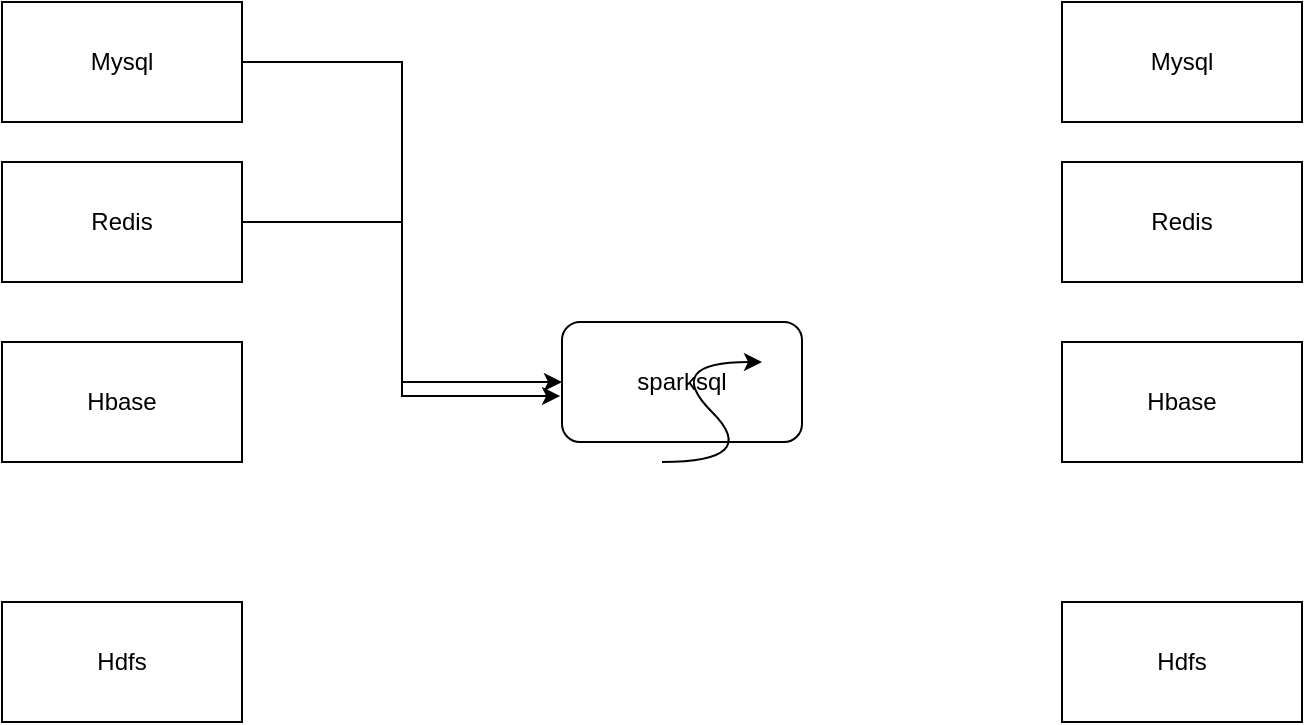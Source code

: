 <mxfile version="20.0.4" type="github">
  <diagram id="9Q9guQv3Zir-tEcufcm9" name="Page-1">
    <mxGraphModel dx="946" dy="471" grid="1" gridSize="10" guides="1" tooltips="1" connect="1" arrows="1" fold="1" page="1" pageScale="1" pageWidth="827" pageHeight="1169" math="0" shadow="0">
      <root>
        <mxCell id="0" />
        <mxCell id="1" parent="0" />
        <mxCell id="KTUKyBTjFq6tl0L8AwSk-1" value="Hbase" style="rounded=0;whiteSpace=wrap;html=1;" vertex="1" parent="1">
          <mxGeometry x="60" y="200" width="120" height="60" as="geometry" />
        </mxCell>
        <mxCell id="KTUKyBTjFq6tl0L8AwSk-12" style="edgeStyle=orthogonalEdgeStyle;rounded=0;orthogonalLoop=1;jettySize=auto;html=1;exitX=1;exitY=0.5;exitDx=0;exitDy=0;entryX=-0.008;entryY=0.617;entryDx=0;entryDy=0;entryPerimeter=0;" edge="1" parent="1" source="KTUKyBTjFq6tl0L8AwSk-2" target="KTUKyBTjFq6tl0L8AwSk-5">
          <mxGeometry relative="1" as="geometry" />
        </mxCell>
        <mxCell id="KTUKyBTjFq6tl0L8AwSk-2" value="Redis" style="rounded=0;whiteSpace=wrap;html=1;" vertex="1" parent="1">
          <mxGeometry x="60" y="110" width="120" height="60" as="geometry" />
        </mxCell>
        <mxCell id="KTUKyBTjFq6tl0L8AwSk-11" style="edgeStyle=orthogonalEdgeStyle;rounded=0;orthogonalLoop=1;jettySize=auto;html=1;exitX=1;exitY=0.5;exitDx=0;exitDy=0;entryX=0;entryY=0.5;entryDx=0;entryDy=0;" edge="1" parent="1" source="KTUKyBTjFq6tl0L8AwSk-3" target="KTUKyBTjFq6tl0L8AwSk-5">
          <mxGeometry relative="1" as="geometry" />
        </mxCell>
        <mxCell id="KTUKyBTjFq6tl0L8AwSk-3" value="Mysql" style="rounded=0;whiteSpace=wrap;html=1;" vertex="1" parent="1">
          <mxGeometry x="60" y="30" width="120" height="60" as="geometry" />
        </mxCell>
        <mxCell id="KTUKyBTjFq6tl0L8AwSk-4" value="Hdfs" style="rounded=0;whiteSpace=wrap;html=1;" vertex="1" parent="1">
          <mxGeometry x="60" y="330" width="120" height="60" as="geometry" />
        </mxCell>
        <mxCell id="KTUKyBTjFq6tl0L8AwSk-5" value="sparksql" style="rounded=1;whiteSpace=wrap;html=1;" vertex="1" parent="1">
          <mxGeometry x="340" y="190" width="120" height="60" as="geometry" />
        </mxCell>
        <mxCell id="KTUKyBTjFq6tl0L8AwSk-6" value="Hbase" style="rounded=0;whiteSpace=wrap;html=1;" vertex="1" parent="1">
          <mxGeometry x="590" y="200" width="120" height="60" as="geometry" />
        </mxCell>
        <mxCell id="KTUKyBTjFq6tl0L8AwSk-7" value="Redis" style="rounded=0;whiteSpace=wrap;html=1;" vertex="1" parent="1">
          <mxGeometry x="590" y="110" width="120" height="60" as="geometry" />
        </mxCell>
        <mxCell id="KTUKyBTjFq6tl0L8AwSk-8" value="Mysql" style="rounded=0;whiteSpace=wrap;html=1;" vertex="1" parent="1">
          <mxGeometry x="590" y="30" width="120" height="60" as="geometry" />
        </mxCell>
        <mxCell id="KTUKyBTjFq6tl0L8AwSk-9" value="Hdfs" style="rounded=0;whiteSpace=wrap;html=1;" vertex="1" parent="1">
          <mxGeometry x="590" y="330" width="120" height="60" as="geometry" />
        </mxCell>
        <mxCell id="KTUKyBTjFq6tl0L8AwSk-10" value="" style="curved=1;endArrow=classic;html=1;rounded=0;" edge="1" parent="1">
          <mxGeometry width="50" height="50" relative="1" as="geometry">
            <mxPoint x="390" y="260" as="sourcePoint" />
            <mxPoint x="440" y="210" as="targetPoint" />
            <Array as="points">
              <mxPoint x="440" y="260" />
              <mxPoint x="390" y="210" />
            </Array>
          </mxGeometry>
        </mxCell>
      </root>
    </mxGraphModel>
  </diagram>
</mxfile>
